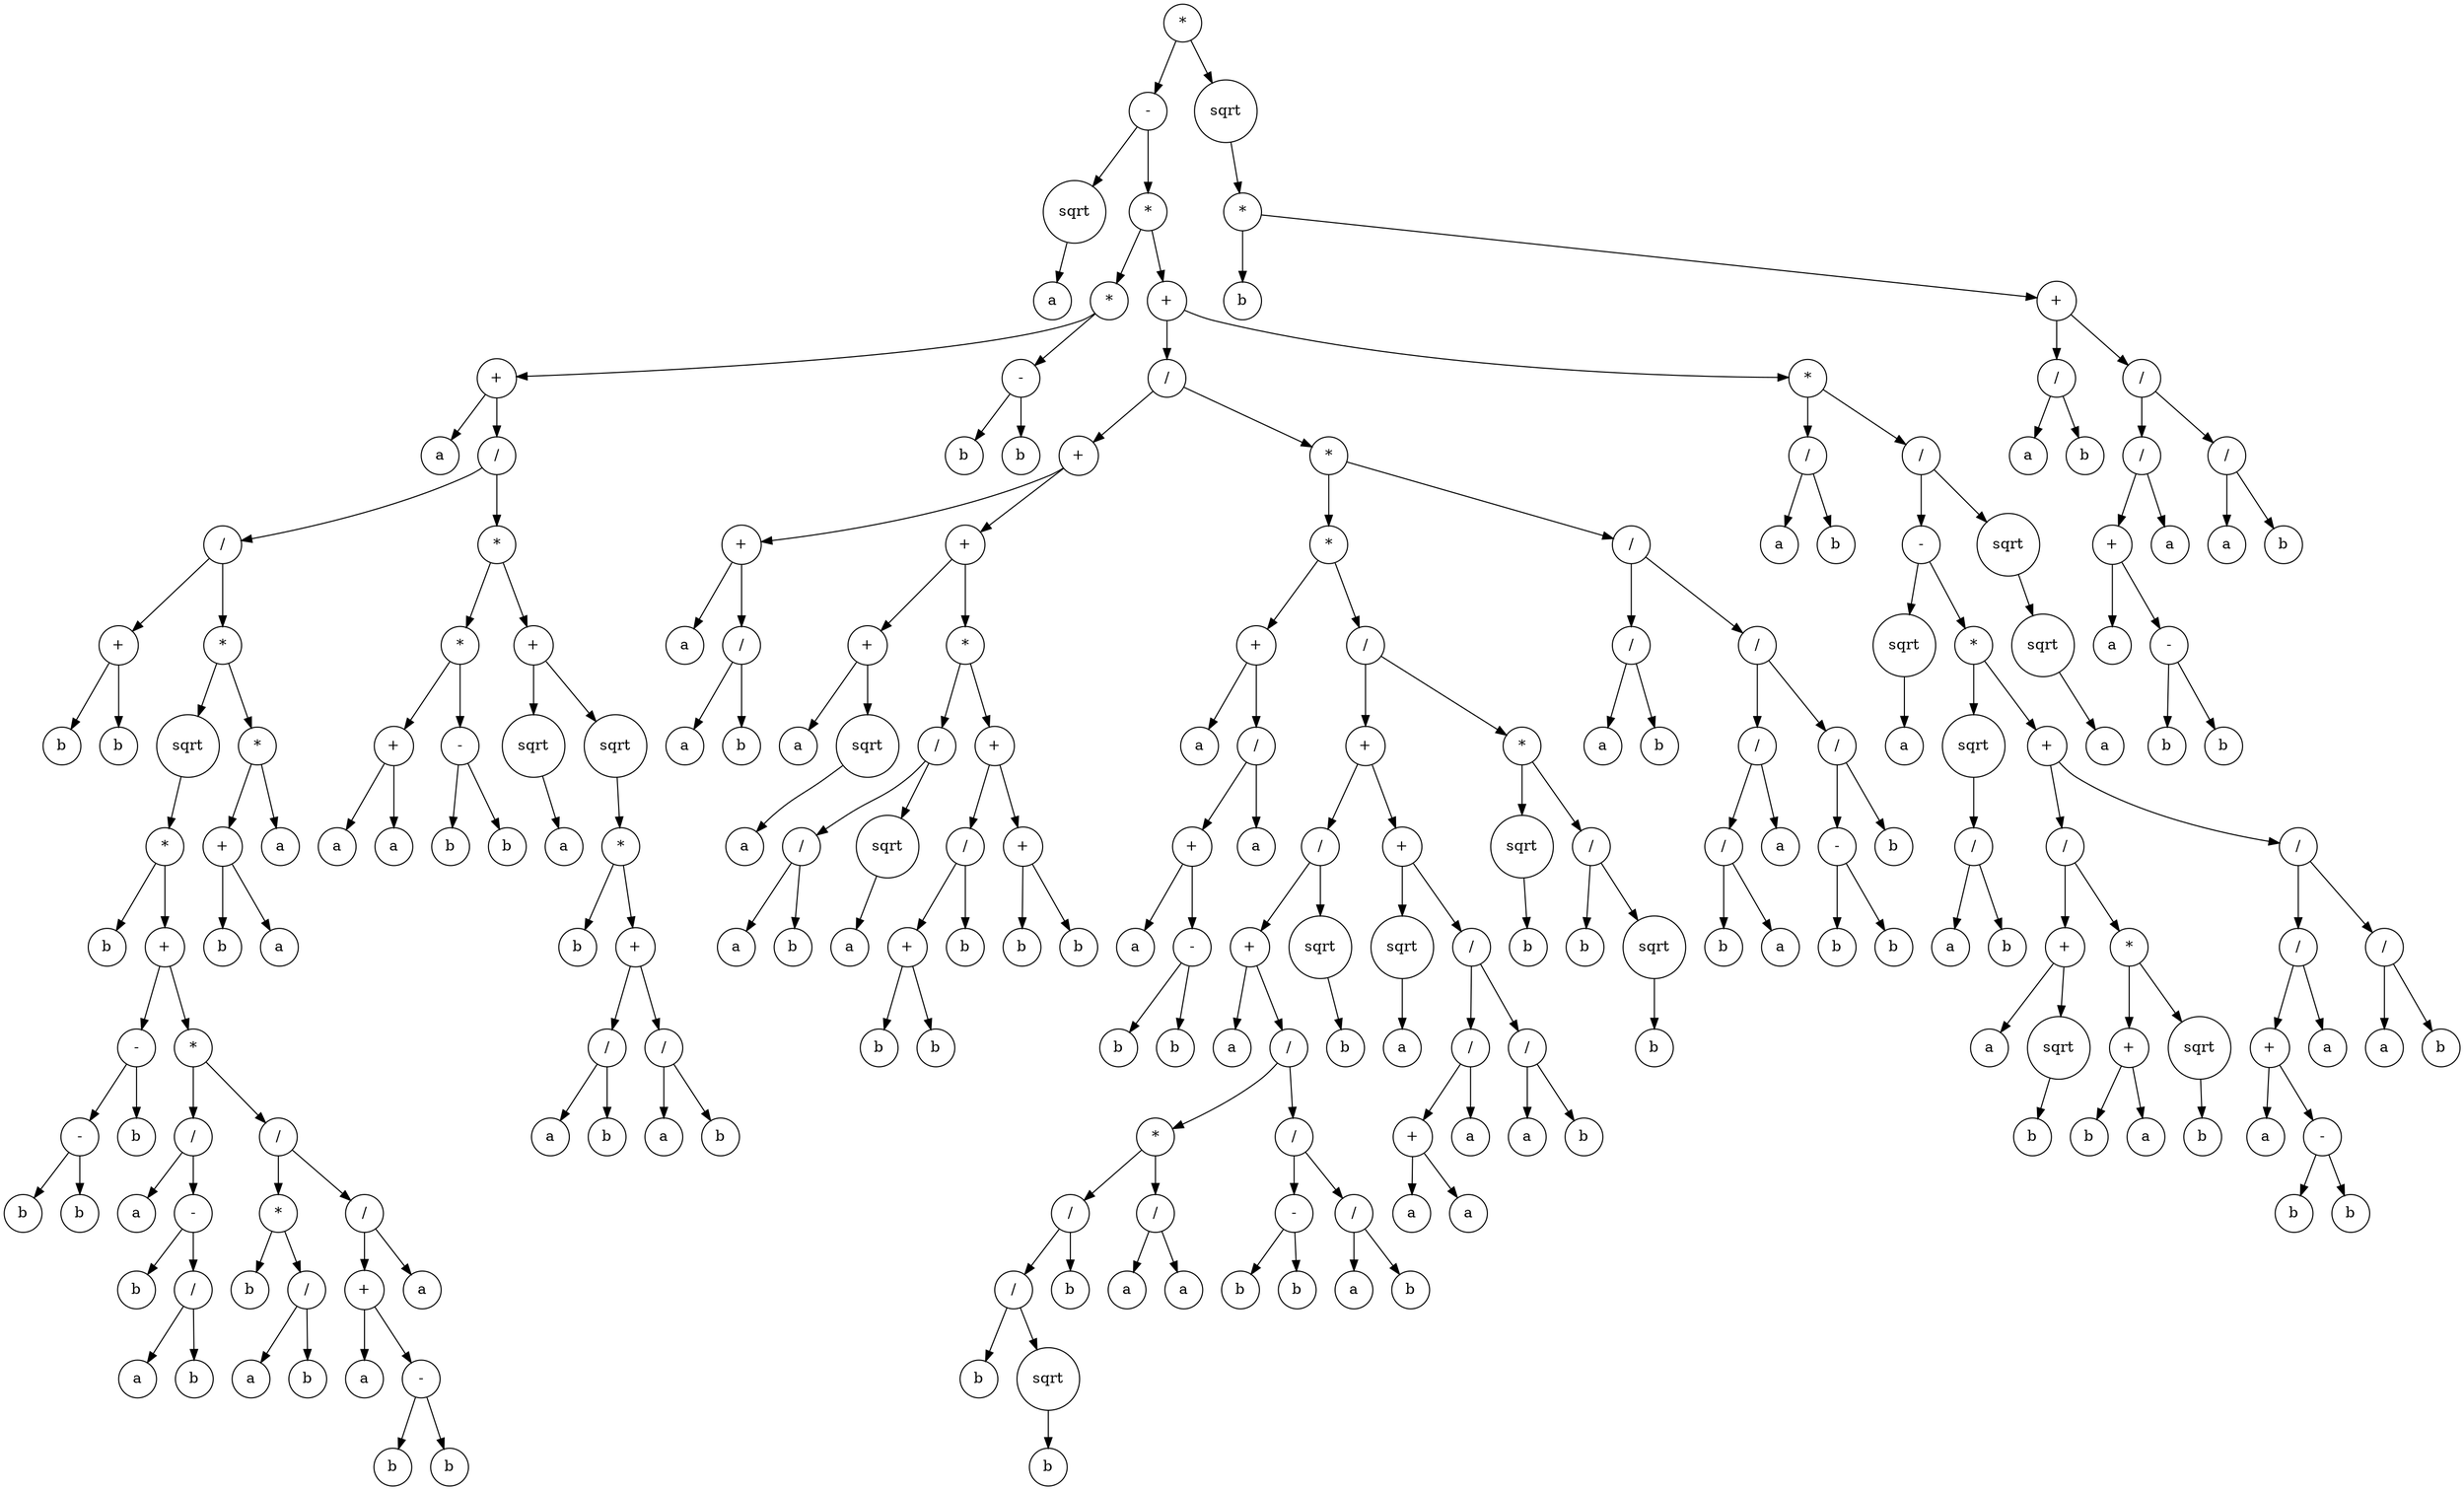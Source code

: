 digraph g {
graph [ordering=out];
node [shape=circle];
n[label = "*"];
n0[label = "-"];
n00[label = "sqrt"];
n000[label = "a"];
n00 -> n000;
n0 -> n00;
n01[label = "*"];
n010[label = "*"];
n0100[label = "+"];
n01000[label = "a"];
n0100 -> n01000;
n01001[label = "/"];
n010010[label = "/"];
n0100100[label = "+"];
n01001000[label = "b"];
n0100100 -> n01001000;
n01001001[label = "b"];
n0100100 -> n01001001;
n010010 -> n0100100;
n0100101[label = "*"];
n01001010[label = "sqrt"];
n010010100[label = "*"];
n0100101000[label = "b"];
n010010100 -> n0100101000;
n0100101001[label = "+"];
n01001010010[label = "-"];
n010010100100[label = "-"];
n0100101001000[label = "b"];
n010010100100 -> n0100101001000;
n0100101001001[label = "b"];
n010010100100 -> n0100101001001;
n01001010010 -> n010010100100;
n010010100101[label = "b"];
n01001010010 -> n010010100101;
n0100101001 -> n01001010010;
n01001010011[label = "*"];
n010010100110[label = "/"];
n0100101001100[label = "a"];
n010010100110 -> n0100101001100;
n0100101001101[label = "-"];
n01001010011010[label = "b"];
n0100101001101 -> n01001010011010;
n01001010011011[label = "/"];
n010010100110110[label = "a"];
n01001010011011 -> n010010100110110;
n010010100110111[label = "b"];
n01001010011011 -> n010010100110111;
n0100101001101 -> n01001010011011;
n010010100110 -> n0100101001101;
n01001010011 -> n010010100110;
n010010100111[label = "/"];
n0100101001110[label = "*"];
n01001010011100[label = "b"];
n0100101001110 -> n01001010011100;
n01001010011101[label = "/"];
n010010100111010[label = "a"];
n01001010011101 -> n010010100111010;
n010010100111011[label = "b"];
n01001010011101 -> n010010100111011;
n0100101001110 -> n01001010011101;
n010010100111 -> n0100101001110;
n0100101001111[label = "/"];
n01001010011110[label = "+"];
n010010100111100[label = "a"];
n01001010011110 -> n010010100111100;
n010010100111101[label = "-"];
n0100101001111010[label = "b"];
n010010100111101 -> n0100101001111010;
n0100101001111011[label = "b"];
n010010100111101 -> n0100101001111011;
n01001010011110 -> n010010100111101;
n0100101001111 -> n01001010011110;
n01001010011111[label = "a"];
n0100101001111 -> n01001010011111;
n010010100111 -> n0100101001111;
n01001010011 -> n010010100111;
n0100101001 -> n01001010011;
n010010100 -> n0100101001;
n01001010 -> n010010100;
n0100101 -> n01001010;
n01001011[label = "*"];
n010010110[label = "+"];
n0100101100[label = "b"];
n010010110 -> n0100101100;
n0100101101[label = "a"];
n010010110 -> n0100101101;
n01001011 -> n010010110;
n010010111[label = "a"];
n01001011 -> n010010111;
n0100101 -> n01001011;
n010010 -> n0100101;
n01001 -> n010010;
n010011[label = "*"];
n0100110[label = "*"];
n01001100[label = "+"];
n010011000[label = "a"];
n01001100 -> n010011000;
n010011001[label = "a"];
n01001100 -> n010011001;
n0100110 -> n01001100;
n01001101[label = "-"];
n010011010[label = "b"];
n01001101 -> n010011010;
n010011011[label = "b"];
n01001101 -> n010011011;
n0100110 -> n01001101;
n010011 -> n0100110;
n0100111[label = "+"];
n01001110[label = "sqrt"];
n010011100[label = "a"];
n01001110 -> n010011100;
n0100111 -> n01001110;
n01001111[label = "sqrt"];
n010011110[label = "*"];
n0100111100[label = "b"];
n010011110 -> n0100111100;
n0100111101[label = "+"];
n01001111010[label = "/"];
n010011110100[label = "a"];
n01001111010 -> n010011110100;
n010011110101[label = "b"];
n01001111010 -> n010011110101;
n0100111101 -> n01001111010;
n01001111011[label = "/"];
n010011110110[label = "a"];
n01001111011 -> n010011110110;
n010011110111[label = "b"];
n01001111011 -> n010011110111;
n0100111101 -> n01001111011;
n010011110 -> n0100111101;
n01001111 -> n010011110;
n0100111 -> n01001111;
n010011 -> n0100111;
n01001 -> n010011;
n0100 -> n01001;
n010 -> n0100;
n0101[label = "-"];
n01010[label = "b"];
n0101 -> n01010;
n01011[label = "b"];
n0101 -> n01011;
n010 -> n0101;
n01 -> n010;
n011[label = "+"];
n0110[label = "/"];
n01100[label = "+"];
n011000[label = "+"];
n0110000[label = "a"];
n011000 -> n0110000;
n0110001[label = "/"];
n01100010[label = "a"];
n0110001 -> n01100010;
n01100011[label = "b"];
n0110001 -> n01100011;
n011000 -> n0110001;
n01100 -> n011000;
n011001[label = "+"];
n0110010[label = "+"];
n01100100[label = "a"];
n0110010 -> n01100100;
n01100101[label = "sqrt"];
n011001010[label = "a"];
n01100101 -> n011001010;
n0110010 -> n01100101;
n011001 -> n0110010;
n0110011[label = "*"];
n01100110[label = "/"];
n011001100[label = "/"];
n0110011000[label = "a"];
n011001100 -> n0110011000;
n0110011001[label = "b"];
n011001100 -> n0110011001;
n01100110 -> n011001100;
n011001101[label = "sqrt"];
n0110011010[label = "a"];
n011001101 -> n0110011010;
n01100110 -> n011001101;
n0110011 -> n01100110;
n01100111[label = "+"];
n011001110[label = "/"];
n0110011100[label = "+"];
n01100111000[label = "b"];
n0110011100 -> n01100111000;
n01100111001[label = "b"];
n0110011100 -> n01100111001;
n011001110 -> n0110011100;
n0110011101[label = "b"];
n011001110 -> n0110011101;
n01100111 -> n011001110;
n011001111[label = "+"];
n0110011110[label = "b"];
n011001111 -> n0110011110;
n0110011111[label = "b"];
n011001111 -> n0110011111;
n01100111 -> n011001111;
n0110011 -> n01100111;
n011001 -> n0110011;
n01100 -> n011001;
n0110 -> n01100;
n01101[label = "*"];
n011010[label = "*"];
n0110100[label = "+"];
n01101000[label = "a"];
n0110100 -> n01101000;
n01101001[label = "/"];
n011010010[label = "+"];
n0110100100[label = "a"];
n011010010 -> n0110100100;
n0110100101[label = "-"];
n01101001010[label = "b"];
n0110100101 -> n01101001010;
n01101001011[label = "b"];
n0110100101 -> n01101001011;
n011010010 -> n0110100101;
n01101001 -> n011010010;
n011010011[label = "a"];
n01101001 -> n011010011;
n0110100 -> n01101001;
n011010 -> n0110100;
n0110101[label = "/"];
n01101010[label = "+"];
n011010100[label = "/"];
n0110101000[label = "+"];
n01101010000[label = "a"];
n0110101000 -> n01101010000;
n01101010001[label = "/"];
n011010100010[label = "*"];
n0110101000100[label = "/"];
n01101010001000[label = "/"];
n011010100010000[label = "b"];
n01101010001000 -> n011010100010000;
n011010100010001[label = "sqrt"];
n0110101000100010[label = "b"];
n011010100010001 -> n0110101000100010;
n01101010001000 -> n011010100010001;
n0110101000100 -> n01101010001000;
n01101010001001[label = "b"];
n0110101000100 -> n01101010001001;
n011010100010 -> n0110101000100;
n0110101000101[label = "/"];
n01101010001010[label = "a"];
n0110101000101 -> n01101010001010;
n01101010001011[label = "a"];
n0110101000101 -> n01101010001011;
n011010100010 -> n0110101000101;
n01101010001 -> n011010100010;
n011010100011[label = "/"];
n0110101000110[label = "-"];
n01101010001100[label = "b"];
n0110101000110 -> n01101010001100;
n01101010001101[label = "b"];
n0110101000110 -> n01101010001101;
n011010100011 -> n0110101000110;
n0110101000111[label = "/"];
n01101010001110[label = "a"];
n0110101000111 -> n01101010001110;
n01101010001111[label = "b"];
n0110101000111 -> n01101010001111;
n011010100011 -> n0110101000111;
n01101010001 -> n011010100011;
n0110101000 -> n01101010001;
n011010100 -> n0110101000;
n0110101001[label = "sqrt"];
n01101010010[label = "b"];
n0110101001 -> n01101010010;
n011010100 -> n0110101001;
n01101010 -> n011010100;
n011010101[label = "+"];
n0110101010[label = "sqrt"];
n01101010100[label = "a"];
n0110101010 -> n01101010100;
n011010101 -> n0110101010;
n0110101011[label = "/"];
n01101010110[label = "/"];
n011010101100[label = "+"];
n0110101011000[label = "a"];
n011010101100 -> n0110101011000;
n0110101011001[label = "a"];
n011010101100 -> n0110101011001;
n01101010110 -> n011010101100;
n011010101101[label = "a"];
n01101010110 -> n011010101101;
n0110101011 -> n01101010110;
n01101010111[label = "/"];
n011010101110[label = "a"];
n01101010111 -> n011010101110;
n011010101111[label = "b"];
n01101010111 -> n011010101111;
n0110101011 -> n01101010111;
n011010101 -> n0110101011;
n01101010 -> n011010101;
n0110101 -> n01101010;
n01101011[label = "*"];
n011010110[label = "sqrt"];
n0110101100[label = "b"];
n011010110 -> n0110101100;
n01101011 -> n011010110;
n011010111[label = "/"];
n0110101110[label = "b"];
n011010111 -> n0110101110;
n0110101111[label = "sqrt"];
n01101011110[label = "b"];
n0110101111 -> n01101011110;
n011010111 -> n0110101111;
n01101011 -> n011010111;
n0110101 -> n01101011;
n011010 -> n0110101;
n01101 -> n011010;
n011011[label = "/"];
n0110110[label = "/"];
n01101100[label = "a"];
n0110110 -> n01101100;
n01101101[label = "b"];
n0110110 -> n01101101;
n011011 -> n0110110;
n0110111[label = "/"];
n01101110[label = "/"];
n011011100[label = "/"];
n0110111000[label = "b"];
n011011100 -> n0110111000;
n0110111001[label = "a"];
n011011100 -> n0110111001;
n01101110 -> n011011100;
n011011101[label = "a"];
n01101110 -> n011011101;
n0110111 -> n01101110;
n01101111[label = "/"];
n011011110[label = "-"];
n0110111100[label = "b"];
n011011110 -> n0110111100;
n0110111101[label = "b"];
n011011110 -> n0110111101;
n01101111 -> n011011110;
n011011111[label = "b"];
n01101111 -> n011011111;
n0110111 -> n01101111;
n011011 -> n0110111;
n01101 -> n011011;
n0110 -> n01101;
n011 -> n0110;
n0111[label = "*"];
n01110[label = "/"];
n011100[label = "a"];
n01110 -> n011100;
n011101[label = "b"];
n01110 -> n011101;
n0111 -> n01110;
n01111[label = "/"];
n011110[label = "-"];
n0111100[label = "sqrt"];
n01111000[label = "a"];
n0111100 -> n01111000;
n011110 -> n0111100;
n0111101[label = "*"];
n01111010[label = "sqrt"];
n011110100[label = "/"];
n0111101000[label = "a"];
n011110100 -> n0111101000;
n0111101001[label = "b"];
n011110100 -> n0111101001;
n01111010 -> n011110100;
n0111101 -> n01111010;
n01111011[label = "+"];
n011110110[label = "/"];
n0111101100[label = "+"];
n01111011000[label = "a"];
n0111101100 -> n01111011000;
n01111011001[label = "sqrt"];
n011110110010[label = "b"];
n01111011001 -> n011110110010;
n0111101100 -> n01111011001;
n011110110 -> n0111101100;
n0111101101[label = "*"];
n01111011010[label = "+"];
n011110110100[label = "b"];
n01111011010 -> n011110110100;
n011110110101[label = "a"];
n01111011010 -> n011110110101;
n0111101101 -> n01111011010;
n01111011011[label = "sqrt"];
n011110110110[label = "b"];
n01111011011 -> n011110110110;
n0111101101 -> n01111011011;
n011110110 -> n0111101101;
n01111011 -> n011110110;
n011110111[label = "/"];
n0111101110[label = "/"];
n01111011100[label = "+"];
n011110111000[label = "a"];
n01111011100 -> n011110111000;
n011110111001[label = "-"];
n0111101110010[label = "b"];
n011110111001 -> n0111101110010;
n0111101110011[label = "b"];
n011110111001 -> n0111101110011;
n01111011100 -> n011110111001;
n0111101110 -> n01111011100;
n01111011101[label = "a"];
n0111101110 -> n01111011101;
n011110111 -> n0111101110;
n0111101111[label = "/"];
n01111011110[label = "a"];
n0111101111 -> n01111011110;
n01111011111[label = "b"];
n0111101111 -> n01111011111;
n011110111 -> n0111101111;
n01111011 -> n011110111;
n0111101 -> n01111011;
n011110 -> n0111101;
n01111 -> n011110;
n011111[label = "sqrt"];
n0111110[label = "sqrt"];
n01111100[label = "a"];
n0111110 -> n01111100;
n011111 -> n0111110;
n01111 -> n011111;
n0111 -> n01111;
n011 -> n0111;
n01 -> n011;
n0 -> n01;
n -> n0;
n1[label = "sqrt"];
n10[label = "*"];
n100[label = "b"];
n10 -> n100;
n101[label = "+"];
n1010[label = "/"];
n10100[label = "a"];
n1010 -> n10100;
n10101[label = "b"];
n1010 -> n10101;
n101 -> n1010;
n1011[label = "/"];
n10110[label = "/"];
n101100[label = "+"];
n1011000[label = "a"];
n101100 -> n1011000;
n1011001[label = "-"];
n10110010[label = "b"];
n1011001 -> n10110010;
n10110011[label = "b"];
n1011001 -> n10110011;
n101100 -> n1011001;
n10110 -> n101100;
n101101[label = "a"];
n10110 -> n101101;
n1011 -> n10110;
n10111[label = "/"];
n101110[label = "a"];
n10111 -> n101110;
n101111[label = "b"];
n10111 -> n101111;
n1011 -> n10111;
n101 -> n1011;
n10 -> n101;
n1 -> n10;
n -> n1;
}
